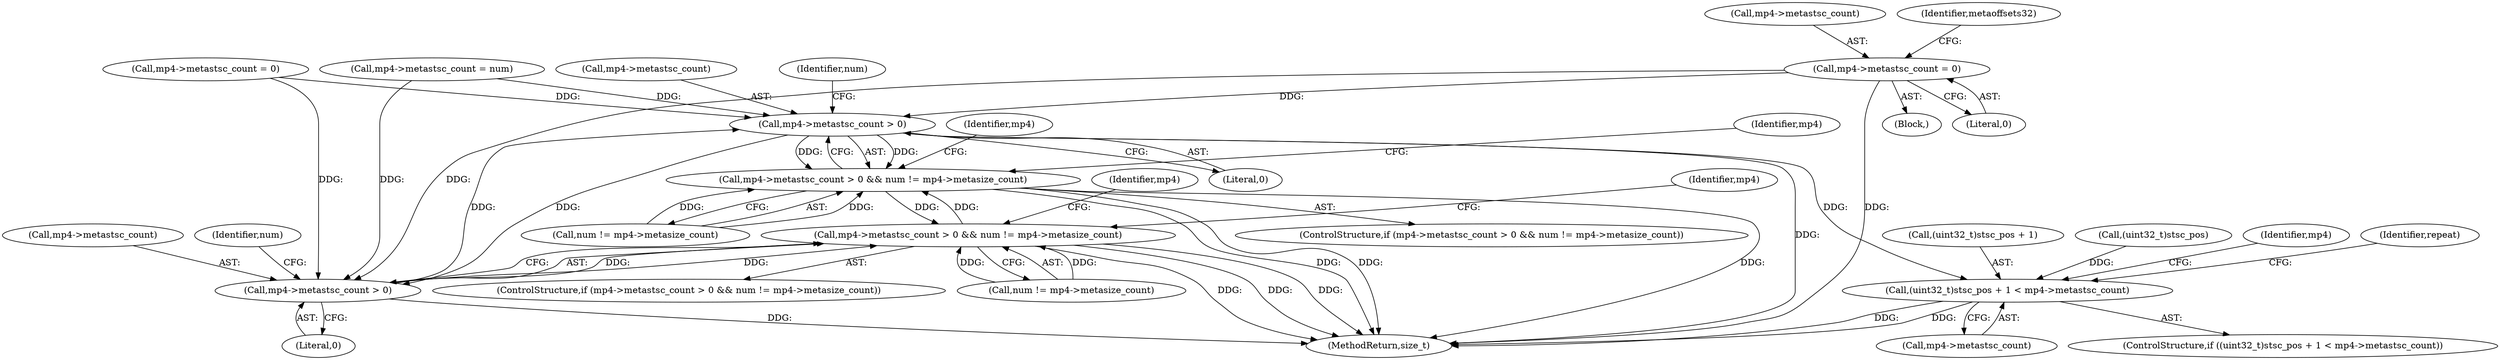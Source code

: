 digraph "0_gpmf-parser_341f12cd5b97ab419e53853ca00176457c9f1681_5@pointer" {
"1001426" [label="(Call,mp4->metastsc_count = 0)"];
"1001192" [label="(Call,mp4->metastsc_count > 0)"];
"1001191" [label="(Call,mp4->metastsc_count > 0 && num != mp4->metasize_count)"];
"1001621" [label="(Call,mp4->metastsc_count > 0 && num != mp4->metasize_count)"];
"1001359" [label="(Call,(uint32_t)stsc_pos + 1 < mp4->metastsc_count)"];
"1001622" [label="(Call,mp4->metastsc_count > 0)"];
"1001621" [label="(Call,mp4->metastsc_count > 0 && num != mp4->metasize_count)"];
"1001635" [label="(Identifier,mp4)"];
"1001361" [label="(Call,(uint32_t)stsc_pos)"];
"1001447" [label="(Identifier,mp4)"];
"1001365" [label="(Call,mp4->metastsc_count)"];
"1001205" [label="(Identifier,mp4)"];
"1001198" [label="(Identifier,num)"];
"1000822" [label="(Call,mp4->metastsc_count = num)"];
"1001626" [label="(Literal,0)"];
"1001250" [label="(Block,)"];
"1001623" [label="(Call,mp4->metastsc_count)"];
"1001373" [label="(Identifier,mp4)"];
"1001190" [label="(ControlStructure,if (mp4->metastsc_count > 0 && num != mp4->metasize_count))"];
"1001387" [label="(Identifier,repeat)"];
"1001628" [label="(Identifier,num)"];
"1001197" [label="(Call,num != mp4->metasize_count)"];
"1001845" [label="(Identifier,mp4)"];
"1001427" [label="(Call,mp4->metastsc_count)"];
"1001430" [label="(Literal,0)"];
"1001360" [label="(Call,(uint32_t)stsc_pos + 1)"];
"1001358" [label="(ControlStructure,if ((uint32_t)stsc_pos + 1 < mp4->metastsc_count))"];
"1001193" [label="(Call,mp4->metastsc_count)"];
"1001359" [label="(Call,(uint32_t)stsc_pos + 1 < mp4->metastsc_count)"];
"1001191" [label="(Call,mp4->metastsc_count > 0 && num != mp4->metasize_count)"];
"1001432" [label="(Identifier,metaoffsets32)"];
"1001192" [label="(Call,mp4->metastsc_count > 0)"];
"1001620" [label="(ControlStructure,if (mp4->metastsc_count > 0 && num != mp4->metasize_count))"];
"1002145" [label="(MethodReturn,size_t)"];
"1001196" [label="(Literal,0)"];
"1001627" [label="(Call,num != mp4->metasize_count)"];
"1001622" [label="(Call,mp4->metastsc_count > 0)"];
"1001824" [label="(Call,mp4->metastsc_count = 0)"];
"1001426" [label="(Call,mp4->metastsc_count = 0)"];
"1001426" -> "1001250"  [label="AST: "];
"1001426" -> "1001430"  [label="CFG: "];
"1001427" -> "1001426"  [label="AST: "];
"1001430" -> "1001426"  [label="AST: "];
"1001432" -> "1001426"  [label="CFG: "];
"1001426" -> "1002145"  [label="DDG: "];
"1001426" -> "1001192"  [label="DDG: "];
"1001426" -> "1001622"  [label="DDG: "];
"1001192" -> "1001191"  [label="AST: "];
"1001192" -> "1001196"  [label="CFG: "];
"1001193" -> "1001192"  [label="AST: "];
"1001196" -> "1001192"  [label="AST: "];
"1001198" -> "1001192"  [label="CFG: "];
"1001191" -> "1001192"  [label="CFG: "];
"1001192" -> "1002145"  [label="DDG: "];
"1001192" -> "1001191"  [label="DDG: "];
"1001192" -> "1001191"  [label="DDG: "];
"1001622" -> "1001192"  [label="DDG: "];
"1001824" -> "1001192"  [label="DDG: "];
"1000822" -> "1001192"  [label="DDG: "];
"1001192" -> "1001359"  [label="DDG: "];
"1001192" -> "1001622"  [label="DDG: "];
"1001191" -> "1001190"  [label="AST: "];
"1001191" -> "1001197"  [label="CFG: "];
"1001197" -> "1001191"  [label="AST: "];
"1001205" -> "1001191"  [label="CFG: "];
"1001447" -> "1001191"  [label="CFG: "];
"1001191" -> "1002145"  [label="DDG: "];
"1001191" -> "1002145"  [label="DDG: "];
"1001191" -> "1002145"  [label="DDG: "];
"1001197" -> "1001191"  [label="DDG: "];
"1001197" -> "1001191"  [label="DDG: "];
"1001621" -> "1001191"  [label="DDG: "];
"1001191" -> "1001621"  [label="DDG: "];
"1001621" -> "1001620"  [label="AST: "];
"1001621" -> "1001622"  [label="CFG: "];
"1001621" -> "1001627"  [label="CFG: "];
"1001622" -> "1001621"  [label="AST: "];
"1001627" -> "1001621"  [label="AST: "];
"1001635" -> "1001621"  [label="CFG: "];
"1001845" -> "1001621"  [label="CFG: "];
"1001621" -> "1002145"  [label="DDG: "];
"1001621" -> "1002145"  [label="DDG: "];
"1001621" -> "1002145"  [label="DDG: "];
"1001622" -> "1001621"  [label="DDG: "];
"1001622" -> "1001621"  [label="DDG: "];
"1001627" -> "1001621"  [label="DDG: "];
"1001627" -> "1001621"  [label="DDG: "];
"1001359" -> "1001358"  [label="AST: "];
"1001359" -> "1001365"  [label="CFG: "];
"1001360" -> "1001359"  [label="AST: "];
"1001365" -> "1001359"  [label="AST: "];
"1001373" -> "1001359"  [label="CFG: "];
"1001387" -> "1001359"  [label="CFG: "];
"1001359" -> "1002145"  [label="DDG: "];
"1001359" -> "1002145"  [label="DDG: "];
"1001361" -> "1001359"  [label="DDG: "];
"1001622" -> "1001626"  [label="CFG: "];
"1001623" -> "1001622"  [label="AST: "];
"1001626" -> "1001622"  [label="AST: "];
"1001628" -> "1001622"  [label="CFG: "];
"1001622" -> "1002145"  [label="DDG: "];
"1001824" -> "1001622"  [label="DDG: "];
"1000822" -> "1001622"  [label="DDG: "];
}
